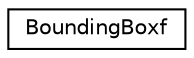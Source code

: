 digraph G
{
  edge [fontname="Helvetica",fontsize="10",labelfontname="Helvetica",labelfontsize="10"];
  node [fontname="Helvetica",fontsize="10",shape=record];
  rankdir=LR;
  Node1 [label="BoundingBoxf",height=0.2,width=0.4,color="black", fillcolor="white", style="filled",URL="$da/d25/structBoundingBoxf.html"];
}
